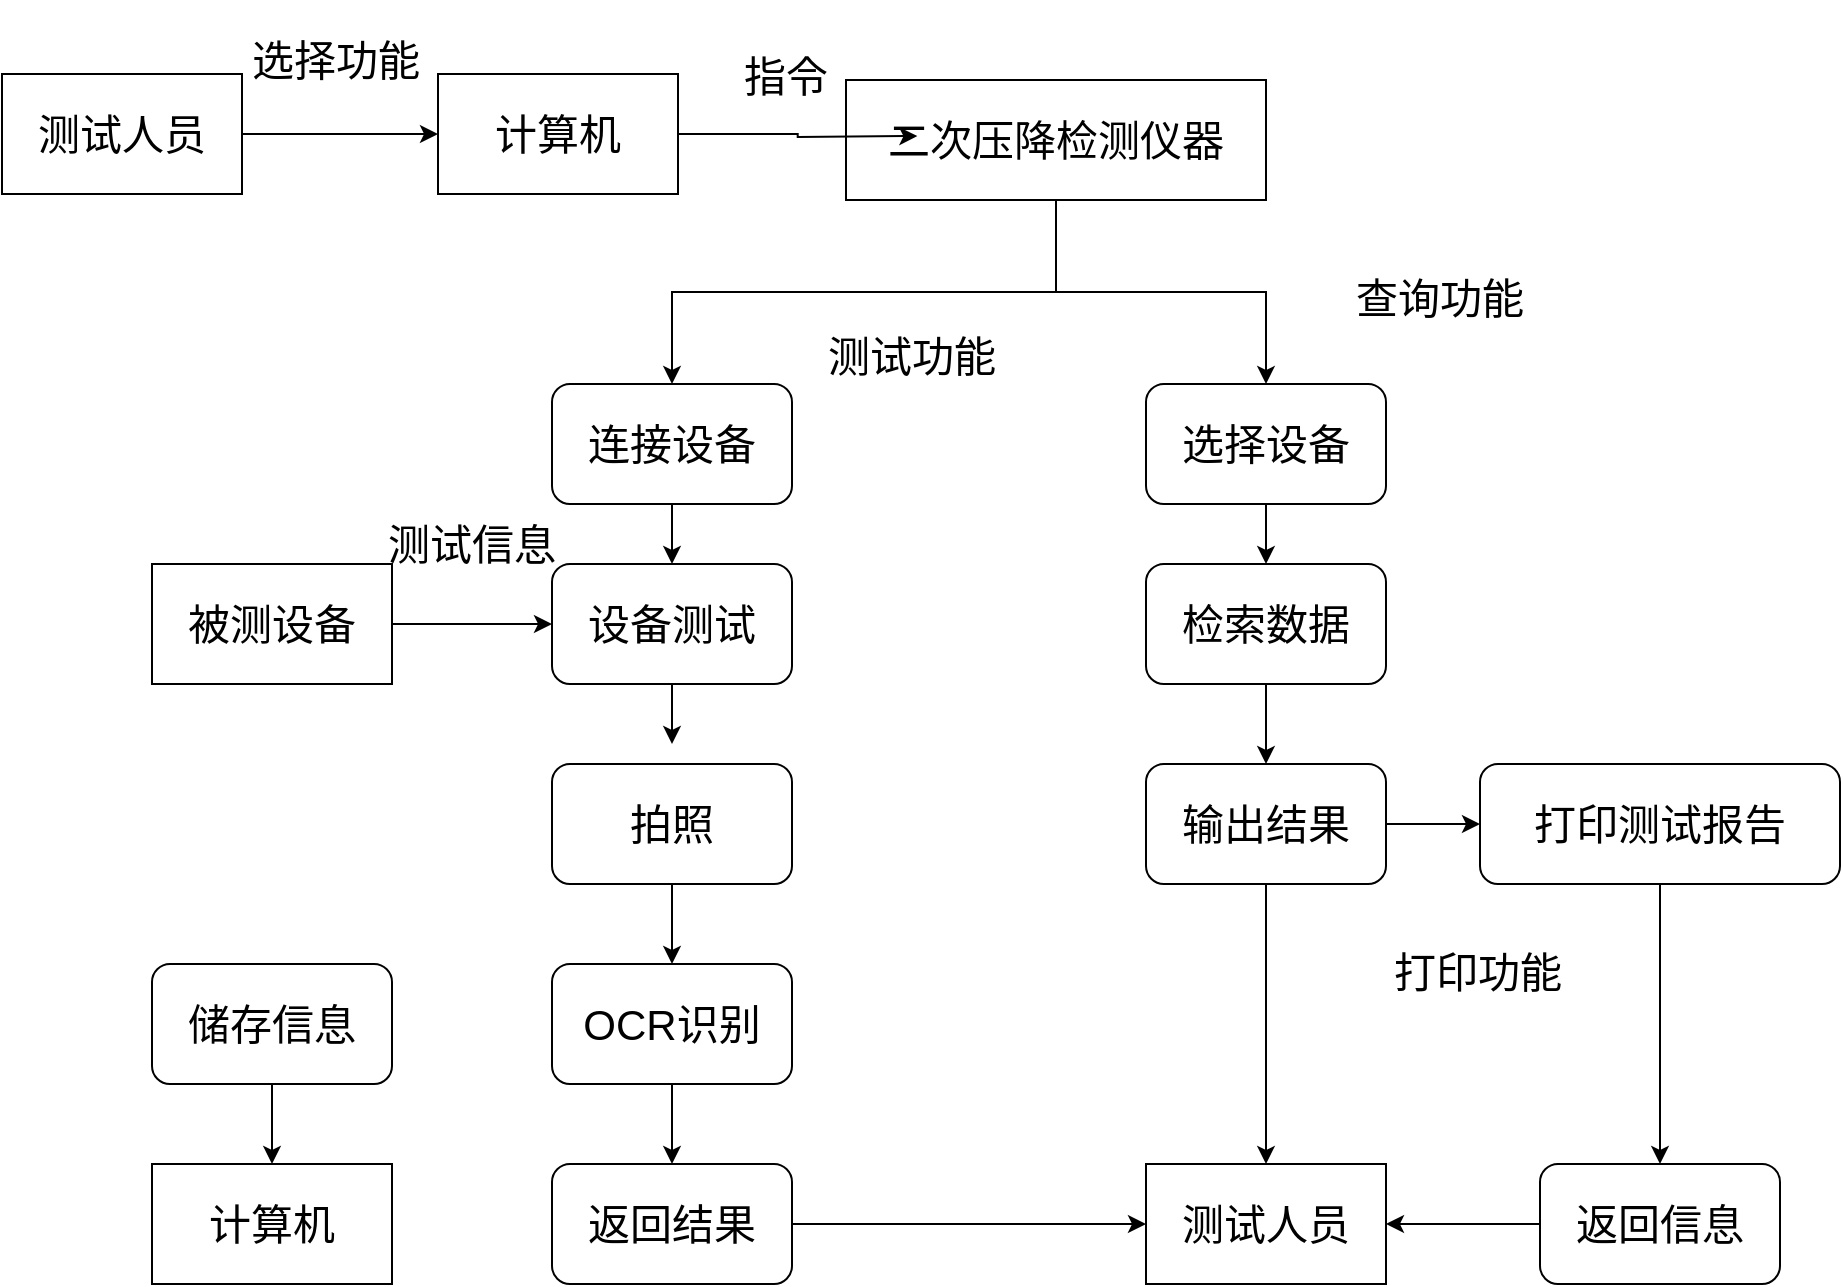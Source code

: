 <mxfile version="14.6.9" type="github">
  <diagram name="Page-1" id="97916047-d0de-89f5-080d-49f4d83e522f">
    <mxGraphModel dx="1564" dy="950" grid="0" gridSize="10" guides="1" tooltips="1" connect="1" arrows="1" fold="1" page="1" pageScale="1.5" pageWidth="1169" pageHeight="827" background="#ffffff" math="0" shadow="0">
      <root>
        <mxCell id="0" />
        <mxCell id="1" parent="0" />
        <mxCell id="on0vbuQwUxxdT4R9OMme-97" style="edgeStyle=none;rounded=1;jumpStyle=none;orthogonalLoop=1;jettySize=auto;html=1;exitX=1;exitY=0.5;exitDx=0;exitDy=0;entryX=0;entryY=0.5;entryDx=0;entryDy=0;startArrow=none;startFill=0;" parent="1" source="on0vbuQwUxxdT4R9OMme-59" target="on0vbuQwUxxdT4R9OMme-76" edge="1">
          <mxGeometry relative="1" as="geometry" />
        </mxCell>
        <mxCell id="on0vbuQwUxxdT4R9OMme-59" value="&lt;span style=&quot;font-size: 21px&quot;&gt;被测设备&lt;/span&gt;" style="rounded=0;whiteSpace=wrap;html=1;" parent="1" vertex="1">
          <mxGeometry x="380" y="590" width="120" height="60" as="geometry" />
        </mxCell>
        <mxCell id="2diOZSl7kQjvxCz5KdAc-1" style="edgeStyle=orthogonalEdgeStyle;rounded=0;orthogonalLoop=1;jettySize=auto;html=1;exitX=0.5;exitY=1;exitDx=0;exitDy=0;entryX=0.5;entryY=0;entryDx=0;entryDy=0;" edge="1" parent="1" source="on0vbuQwUxxdT4R9OMme-60" target="on0vbuQwUxxdT4R9OMme-74">
          <mxGeometry relative="1" as="geometry" />
        </mxCell>
        <mxCell id="2diOZSl7kQjvxCz5KdAc-2" style="edgeStyle=orthogonalEdgeStyle;rounded=0;orthogonalLoop=1;jettySize=auto;html=1;exitX=0.5;exitY=1;exitDx=0;exitDy=0;entryX=0.5;entryY=0;entryDx=0;entryDy=0;" edge="1" parent="1" source="on0vbuQwUxxdT4R9OMme-60" target="on0vbuQwUxxdT4R9OMme-73">
          <mxGeometry relative="1" as="geometry" />
        </mxCell>
        <mxCell id="on0vbuQwUxxdT4R9OMme-60" value="&lt;font style=&quot;font-size: 21px&quot;&gt;二次压降检测仪器&lt;/font&gt;" style="rounded=0;whiteSpace=wrap;html=1;" parent="1" vertex="1">
          <mxGeometry x="727" y="348" width="210" height="60" as="geometry" />
        </mxCell>
        <mxCell id="2diOZSl7kQjvxCz5KdAc-4" style="edgeStyle=orthogonalEdgeStyle;rounded=0;orthogonalLoop=1;jettySize=auto;html=1;exitX=1;exitY=0.5;exitDx=0;exitDy=0;" edge="1" parent="1" source="on0vbuQwUxxdT4R9OMme-61">
          <mxGeometry relative="1" as="geometry">
            <mxPoint x="762.667" y="376" as="targetPoint" />
          </mxGeometry>
        </mxCell>
        <mxCell id="on0vbuQwUxxdT4R9OMme-61" value="&lt;font style=&quot;font-size: 21px&quot;&gt;计算机&lt;/font&gt;" style="rounded=0;whiteSpace=wrap;html=1;" parent="1" vertex="1">
          <mxGeometry x="523" y="345" width="120" height="60" as="geometry" />
        </mxCell>
        <mxCell id="2diOZSl7kQjvxCz5KdAc-3" style="edgeStyle=orthogonalEdgeStyle;rounded=0;orthogonalLoop=1;jettySize=auto;html=1;exitX=1;exitY=0.5;exitDx=0;exitDy=0;entryX=0;entryY=0.5;entryDx=0;entryDy=0;" edge="1" parent="1" source="on0vbuQwUxxdT4R9OMme-62" target="on0vbuQwUxxdT4R9OMme-61">
          <mxGeometry relative="1" as="geometry" />
        </mxCell>
        <mxCell id="on0vbuQwUxxdT4R9OMme-62" value="&lt;font style=&quot;font-size: 21px&quot;&gt;测试人员&lt;/font&gt;" style="rounded=0;whiteSpace=wrap;html=1;" parent="1" vertex="1">
          <mxGeometry x="305" y="345" width="120" height="60" as="geometry" />
        </mxCell>
        <mxCell id="on0vbuQwUxxdT4R9OMme-102" style="edgeStyle=none;rounded=1;jumpStyle=none;orthogonalLoop=1;jettySize=auto;html=1;exitX=0.5;exitY=1;exitDx=0;exitDy=0;entryX=0.5;entryY=0;entryDx=0;entryDy=0;startArrow=none;startFill=0;" parent="1" source="on0vbuQwUxxdT4R9OMme-66" target="on0vbuQwUxxdT4R9OMme-67" edge="1">
          <mxGeometry relative="1" as="geometry" />
        </mxCell>
        <mxCell id="on0vbuQwUxxdT4R9OMme-66" value="&lt;font style=&quot;font-size: 21px&quot;&gt;打印测试报告&lt;/font&gt;" style="rounded=1;whiteSpace=wrap;html=1;" parent="1" vertex="1">
          <mxGeometry x="1044" y="690" width="180" height="60" as="geometry" />
        </mxCell>
        <mxCell id="on0vbuQwUxxdT4R9OMme-101" style="edgeStyle=none;rounded=1;jumpStyle=none;orthogonalLoop=1;jettySize=auto;html=1;exitX=0;exitY=0.5;exitDx=0;exitDy=0;startArrow=none;startFill=0;entryX=1;entryY=0.5;entryDx=0;entryDy=0;" parent="1" source="on0vbuQwUxxdT4R9OMme-67" target="on0vbuQwUxxdT4R9OMme-79" edge="1">
          <mxGeometry relative="1" as="geometry">
            <mxPoint x="1058" y="915" as="targetPoint" />
          </mxGeometry>
        </mxCell>
        <mxCell id="on0vbuQwUxxdT4R9OMme-67" value="&lt;font style=&quot;font-size: 21px&quot;&gt;返回信息&lt;/font&gt;" style="rounded=1;whiteSpace=wrap;html=1;" parent="1" vertex="1">
          <mxGeometry x="1074" y="890" width="120" height="60" as="geometry" />
        </mxCell>
        <mxCell id="on0vbuQwUxxdT4R9OMme-99" style="edgeStyle=none;rounded=1;jumpStyle=none;orthogonalLoop=1;jettySize=auto;html=1;exitX=1;exitY=0.5;exitDx=0;exitDy=0;entryX=0;entryY=0.5;entryDx=0;entryDy=0;startArrow=none;startFill=0;" parent="1" source="on0vbuQwUxxdT4R9OMme-68" target="on0vbuQwUxxdT4R9OMme-79" edge="1">
          <mxGeometry relative="1" as="geometry" />
        </mxCell>
        <mxCell id="on0vbuQwUxxdT4R9OMme-68" value="&lt;font style=&quot;font-size: 21px&quot;&gt;返回结果&lt;/font&gt;" style="rounded=1;whiteSpace=wrap;html=1;" parent="1" vertex="1">
          <mxGeometry x="580" y="890" width="120" height="60" as="geometry" />
        </mxCell>
        <mxCell id="on0vbuQwUxxdT4R9OMme-82" style="edgeStyle=none;rounded=1;jumpStyle=none;orthogonalLoop=1;jettySize=auto;html=1;exitX=0.5;exitY=1;exitDx=0;exitDy=0;entryX=0.5;entryY=0;entryDx=0;entryDy=0;startArrow=none;startFill=0;" parent="1" source="on0vbuQwUxxdT4R9OMme-69" target="on0vbuQwUxxdT4R9OMme-81" edge="1">
          <mxGeometry relative="1" as="geometry" />
        </mxCell>
        <mxCell id="on0vbuQwUxxdT4R9OMme-69" value="&lt;font style=&quot;font-size: 21px&quot;&gt;储存信息&lt;/font&gt;" style="rounded=1;whiteSpace=wrap;html=1;" parent="1" vertex="1">
          <mxGeometry x="380" y="790" width="120" height="60" as="geometry" />
        </mxCell>
        <mxCell id="on0vbuQwUxxdT4R9OMme-92" style="edgeStyle=none;rounded=1;jumpStyle=none;orthogonalLoop=1;jettySize=auto;html=1;exitX=0.5;exitY=1;exitDx=0;exitDy=0;entryX=0.5;entryY=0;entryDx=0;entryDy=0;startArrow=none;startFill=0;" parent="1" source="on0vbuQwUxxdT4R9OMme-70" target="on0vbuQwUxxdT4R9OMme-68" edge="1">
          <mxGeometry relative="1" as="geometry" />
        </mxCell>
        <mxCell id="on0vbuQwUxxdT4R9OMme-70" value="&lt;font style=&quot;font-size: 21px&quot;&gt;OCR识别&lt;/font&gt;" style="rounded=1;whiteSpace=wrap;html=1;" parent="1" vertex="1">
          <mxGeometry x="580" y="790" width="120" height="60" as="geometry" />
        </mxCell>
        <mxCell id="on0vbuQwUxxdT4R9OMme-91" style="edgeStyle=none;rounded=1;jumpStyle=none;orthogonalLoop=1;jettySize=auto;html=1;exitX=0.5;exitY=1;exitDx=0;exitDy=0;entryX=0.5;entryY=0;entryDx=0;entryDy=0;startArrow=none;startFill=0;" parent="1" source="on0vbuQwUxxdT4R9OMme-71" target="on0vbuQwUxxdT4R9OMme-70" edge="1">
          <mxGeometry relative="1" as="geometry" />
        </mxCell>
        <mxCell id="on0vbuQwUxxdT4R9OMme-71" value="&lt;font style=&quot;font-size: 21px&quot;&gt;拍照&lt;/font&gt;" style="rounded=1;whiteSpace=wrap;html=1;" parent="1" vertex="1">
          <mxGeometry x="580" y="690" width="120" height="60" as="geometry" />
        </mxCell>
        <mxCell id="on0vbuQwUxxdT4R9OMme-94" style="edgeStyle=none;rounded=1;jumpStyle=none;orthogonalLoop=1;jettySize=auto;html=1;exitX=0.5;exitY=1;exitDx=0;exitDy=0;entryX=0.5;entryY=0;entryDx=0;entryDy=0;startArrow=none;startFill=0;" parent="1" source="on0vbuQwUxxdT4R9OMme-72" target="on0vbuQwUxxdT4R9OMme-77" edge="1">
          <mxGeometry relative="1" as="geometry" />
        </mxCell>
        <mxCell id="on0vbuQwUxxdT4R9OMme-72" value="&lt;font style=&quot;font-size: 21px&quot;&gt;检索数据&lt;/font&gt;" style="rounded=1;whiteSpace=wrap;html=1;" parent="1" vertex="1">
          <mxGeometry x="877" y="590" width="120" height="60" as="geometry" />
        </mxCell>
        <mxCell id="on0vbuQwUxxdT4R9OMme-93" style="edgeStyle=none;rounded=1;jumpStyle=none;orthogonalLoop=1;jettySize=auto;html=1;exitX=0.5;exitY=1;exitDx=0;exitDy=0;startArrow=none;startFill=0;" parent="1" source="on0vbuQwUxxdT4R9OMme-73" target="on0vbuQwUxxdT4R9OMme-72" edge="1">
          <mxGeometry relative="1" as="geometry" />
        </mxCell>
        <mxCell id="on0vbuQwUxxdT4R9OMme-73" value="&lt;font style=&quot;font-size: 21px&quot;&gt;选择设备&lt;/font&gt;" style="rounded=1;whiteSpace=wrap;html=1;" parent="1" vertex="1">
          <mxGeometry x="877" y="500" width="120" height="60" as="geometry" />
        </mxCell>
        <mxCell id="on0vbuQwUxxdT4R9OMme-89" style="edgeStyle=none;rounded=1;jumpStyle=none;orthogonalLoop=1;jettySize=auto;html=1;exitX=0.5;exitY=1;exitDx=0;exitDy=0;startArrow=none;startFill=0;" parent="1" source="on0vbuQwUxxdT4R9OMme-74" target="on0vbuQwUxxdT4R9OMme-76" edge="1">
          <mxGeometry relative="1" as="geometry" />
        </mxCell>
        <mxCell id="on0vbuQwUxxdT4R9OMme-74" value="&lt;font style=&quot;font-size: 21px&quot;&gt;连接设备&lt;/font&gt;" style="rounded=1;whiteSpace=wrap;html=1;" parent="1" vertex="1">
          <mxGeometry x="580" y="500" width="120" height="60" as="geometry" />
        </mxCell>
        <mxCell id="on0vbuQwUxxdT4R9OMme-90" style="edgeStyle=none;rounded=1;jumpStyle=none;orthogonalLoop=1;jettySize=auto;html=1;exitX=0.5;exitY=1;exitDx=0;exitDy=0;startArrow=none;startFill=0;" parent="1" source="on0vbuQwUxxdT4R9OMme-76" edge="1">
          <mxGeometry relative="1" as="geometry">
            <mxPoint x="640" y="680" as="targetPoint" />
          </mxGeometry>
        </mxCell>
        <mxCell id="on0vbuQwUxxdT4R9OMme-76" value="&lt;font style=&quot;font-size: 21px&quot;&gt;设备测试&lt;/font&gt;" style="rounded=1;whiteSpace=wrap;html=1;" parent="1" vertex="1">
          <mxGeometry x="580" y="590" width="120" height="60" as="geometry" />
        </mxCell>
        <mxCell id="on0vbuQwUxxdT4R9OMme-95" style="edgeStyle=none;rounded=1;jumpStyle=none;orthogonalLoop=1;jettySize=auto;html=1;exitX=0.5;exitY=1;exitDx=0;exitDy=0;entryX=0.5;entryY=0;entryDx=0;entryDy=0;startArrow=none;startFill=0;" parent="1" source="on0vbuQwUxxdT4R9OMme-77" target="on0vbuQwUxxdT4R9OMme-79" edge="1">
          <mxGeometry relative="1" as="geometry" />
        </mxCell>
        <mxCell id="on0vbuQwUxxdT4R9OMme-98" style="edgeStyle=none;rounded=1;jumpStyle=none;orthogonalLoop=1;jettySize=auto;html=1;exitX=1;exitY=0.5;exitDx=0;exitDy=0;entryX=0;entryY=0.5;entryDx=0;entryDy=0;startArrow=none;startFill=0;" parent="1" source="on0vbuQwUxxdT4R9OMme-77" target="on0vbuQwUxxdT4R9OMme-66" edge="1">
          <mxGeometry relative="1" as="geometry" />
        </mxCell>
        <mxCell id="on0vbuQwUxxdT4R9OMme-77" value="&lt;font style=&quot;font-size: 21px&quot;&gt;输出结果&lt;/font&gt;" style="rounded=1;whiteSpace=wrap;html=1;" parent="1" vertex="1">
          <mxGeometry x="877" y="690" width="120" height="60" as="geometry" />
        </mxCell>
        <mxCell id="on0vbuQwUxxdT4R9OMme-78" style="edgeStyle=none;rounded=1;jumpStyle=none;orthogonalLoop=1;jettySize=auto;html=1;exitX=0.5;exitY=1;exitDx=0;exitDy=0;startArrow=none;startFill=0;" parent="1" source="on0vbuQwUxxdT4R9OMme-70" target="on0vbuQwUxxdT4R9OMme-70" edge="1">
          <mxGeometry relative="1" as="geometry" />
        </mxCell>
        <mxCell id="on0vbuQwUxxdT4R9OMme-79" value="&lt;font style=&quot;font-size: 21px&quot;&gt;测试人员&lt;/font&gt;" style="rounded=0;whiteSpace=wrap;html=1;" parent="1" vertex="1">
          <mxGeometry x="877" y="890" width="120" height="60" as="geometry" />
        </mxCell>
        <mxCell id="on0vbuQwUxxdT4R9OMme-81" value="&lt;font style=&quot;font-size: 21px&quot;&gt;计算机&lt;/font&gt;" style="rounded=0;whiteSpace=wrap;html=1;" parent="1" vertex="1">
          <mxGeometry x="380" y="890" width="120" height="60" as="geometry" />
        </mxCell>
        <mxCell id="on0vbuQwUxxdT4R9OMme-103" value="&lt;font style=&quot;font-size: 21px&quot;&gt;选择功能&lt;/font&gt;" style="text;html=1;strokeColor=none;fillColor=none;align=center;verticalAlign=middle;whiteSpace=wrap;rounded=0;" parent="1" vertex="1">
          <mxGeometry x="392" y="308" width="160" height="60" as="geometry" />
        </mxCell>
        <mxCell id="on0vbuQwUxxdT4R9OMme-104" value="&lt;font style=&quot;font-size: 21px&quot;&gt;指令&lt;/font&gt;" style="text;html=1;strokeColor=none;fillColor=none;align=center;verticalAlign=middle;whiteSpace=wrap;rounded=0;" parent="1" vertex="1">
          <mxGeometry x="617" y="316" width="160" height="60" as="geometry" />
        </mxCell>
        <mxCell id="on0vbuQwUxxdT4R9OMme-105" value="&lt;font style=&quot;font-size: 21px&quot;&gt;测试功能&lt;/font&gt;" style="text;html=1;strokeColor=none;fillColor=none;align=center;verticalAlign=middle;whiteSpace=wrap;rounded=0;" parent="1" vertex="1">
          <mxGeometry x="680" y="456" width="160" height="60" as="geometry" />
        </mxCell>
        <mxCell id="on0vbuQwUxxdT4R9OMme-106" value="&lt;font style=&quot;font-size: 21px&quot;&gt;查询功能&lt;/font&gt;" style="text;html=1;strokeColor=none;fillColor=none;align=center;verticalAlign=middle;whiteSpace=wrap;rounded=0;" parent="1" vertex="1">
          <mxGeometry x="944" y="427" width="160" height="60" as="geometry" />
        </mxCell>
        <mxCell id="on0vbuQwUxxdT4R9OMme-108" value="&lt;font style=&quot;font-size: 21px&quot;&gt;测试信息&lt;/font&gt;" style="text;html=1;strokeColor=none;fillColor=none;align=center;verticalAlign=middle;whiteSpace=wrap;rounded=0;" parent="1" vertex="1">
          <mxGeometry x="460" y="550" width="160" height="60" as="geometry" />
        </mxCell>
        <mxCell id="on0vbuQwUxxdT4R9OMme-109" value="&lt;font style=&quot;font-size: 21px&quot;&gt;打印功能&lt;/font&gt;" style="text;html=1;strokeColor=none;fillColor=none;align=center;verticalAlign=middle;whiteSpace=wrap;rounded=0;" parent="1" vertex="1">
          <mxGeometry x="963" y="764" width="160" height="60" as="geometry" />
        </mxCell>
      </root>
    </mxGraphModel>
  </diagram>
</mxfile>
